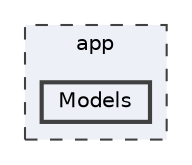 digraph "C:/wamp64/www/DontForgetMe/S5DevBack/DevLaravel/app/Models"
{
 // LATEX_PDF_SIZE
  rankdir=LR;
  bgcolor="transparent";
  edge [fontname=Helvetica,fontsize=10,labelfontname=Helvetica,labelfontsize=10];
  node [fontname=Helvetica,fontsize=10,shape=box,height=0.2,width=0.4];
  compound=true
  subgraph clusterdir_d422163b96683743ed3963d4aac17747 {
    graph [ bgcolor="#edf0f7", pencolor="grey25", label="app", fontname=Helvetica,fontsize=10 style="filled,dashed", URL="dir_d422163b96683743ed3963d4aac17747.html",tooltip=""]
  dir_fc6199fba97859a095e1d9a5aa5fae23 [label="Models", fillcolor="#edf0f7", color="grey25", style="filled,bold", URL="dir_fc6199fba97859a095e1d9a5aa5fae23.html",tooltip=""];
  }
}
